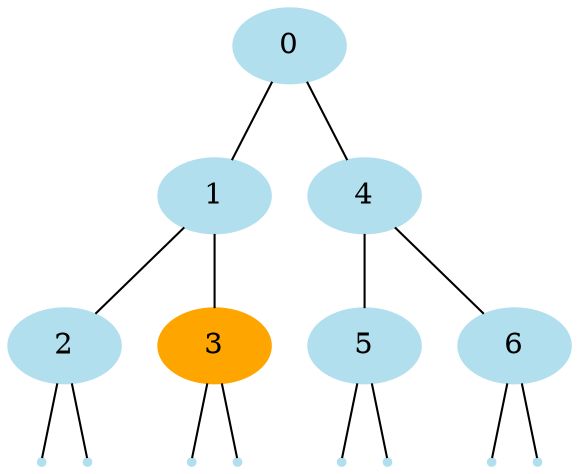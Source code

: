 strict graph G {
    node [color="lightblue2", style="filled"];
    1 [label="0"];
    2 [label="1"];
    3 [label="2"];
    4 [label="3", color="orange", style="filled"];
    5 [label="4"];
    6 [label="5"];
    7 [label="6"];
    8 [shape="point"];
    9 [shape="point"];
    10 [shape="point"];
    11 [shape="point"];
    12 [shape="point"];
    13 [shape="point"];
    14 [shape="point"];
    15 [shape="point"];
    "1" -- "2";
    "1" -- "5";
    "2" -- "3";
    "2" -- "4";
    "5" -- "6";
    "5" -- "7";
    "3" -- "8";
    "3" -- "9";
    "4" -- "10";
    "4" -- "11";
    "6" -- "12";
    "6" -- "13";
    "7" -- "14";
    "7" -- "15";
}
